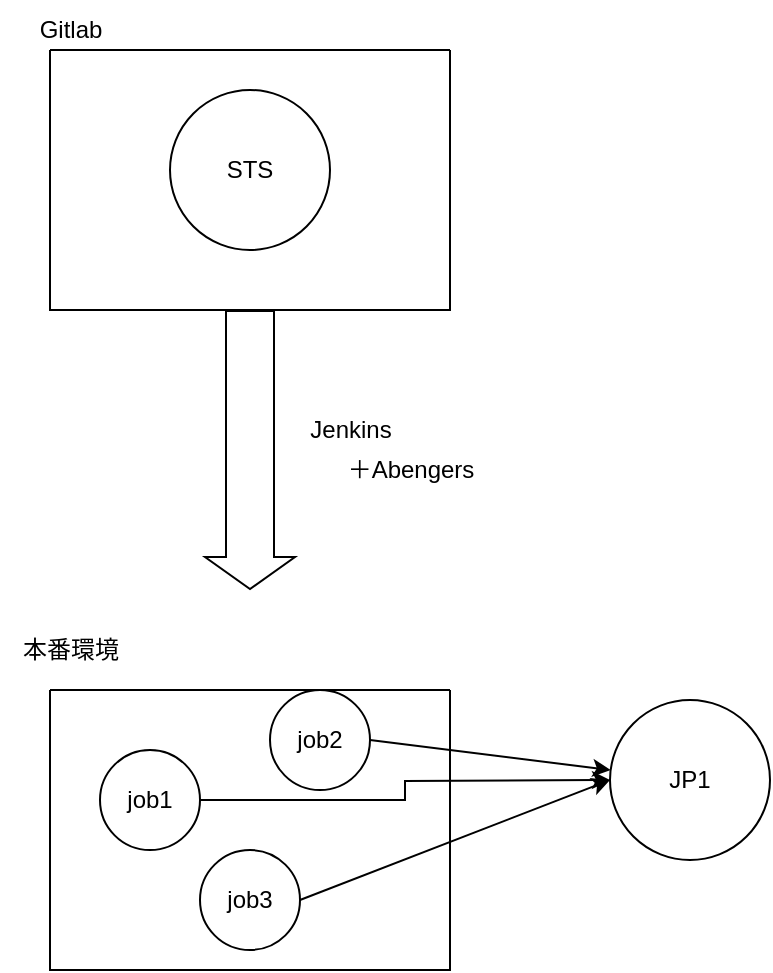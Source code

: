 <mxfile version="20.0.4" type="github">
  <diagram id="prtHgNgQTEPvFCAcTncT" name="Page-1">
    <mxGraphModel dx="926" dy="527" grid="1" gridSize="10" guides="1" tooltips="1" connect="1" arrows="1" fold="1" page="1" pageScale="1" pageWidth="827" pageHeight="1169" math="0" shadow="0">
      <root>
        <mxCell id="0" />
        <mxCell id="1" parent="0" />
        <mxCell id="2JsTnB4-WRqFfuUob0uE-1" value="&lt;font style=&quot;vertical-align: inherit;&quot;&gt;&lt;font style=&quot;vertical-align: inherit;&quot;&gt;STS&lt;/font&gt;&lt;/font&gt;" style="ellipse;whiteSpace=wrap;html=1;aspect=fixed;" vertex="1" parent="1">
          <mxGeometry x="170" y="140" width="80" height="80" as="geometry" />
        </mxCell>
        <mxCell id="2JsTnB4-WRqFfuUob0uE-2" value="" style="swimlane;startSize=0;" vertex="1" parent="1">
          <mxGeometry x="110" y="120" width="200" height="130" as="geometry" />
        </mxCell>
        <mxCell id="2JsTnB4-WRqFfuUob0uE-3" value="&lt;font style=&quot;vertical-align: inherit;&quot;&gt;&lt;font style=&quot;vertical-align: inherit;&quot;&gt;Gitlab&lt;/font&gt;&lt;/font&gt;" style="text;html=1;align=center;verticalAlign=middle;resizable=0;points=[];autosize=1;strokeColor=none;fillColor=none;" vertex="1" parent="1">
          <mxGeometry x="95" y="95" width="50" height="30" as="geometry" />
        </mxCell>
        <mxCell id="2JsTnB4-WRqFfuUob0uE-10" value="" style="shape=flexArrow;endArrow=classic;html=1;rounded=0;width=24;endSize=5;exitX=0.5;exitY=1;exitDx=0;exitDy=0;" edge="1" parent="1" source="2JsTnB4-WRqFfuUob0uE-2">
          <mxGeometry width="50" height="50" relative="1" as="geometry">
            <mxPoint x="200" y="320" as="sourcePoint" />
            <mxPoint x="210" y="390" as="targetPoint" />
            <Array as="points" />
          </mxGeometry>
        </mxCell>
        <mxCell id="2JsTnB4-WRqFfuUob0uE-11" value="&lt;font style=&quot;vertical-align: inherit;&quot;&gt;&lt;font style=&quot;vertical-align: inherit;&quot;&gt;Jenkins&lt;/font&gt;&lt;/font&gt;" style="text;html=1;align=center;verticalAlign=middle;resizable=0;points=[];autosize=1;strokeColor=none;fillColor=none;" vertex="1" parent="1">
          <mxGeometry x="230" y="295" width="60" height="30" as="geometry" />
        </mxCell>
        <mxCell id="2JsTnB4-WRqFfuUob0uE-12" value="&lt;font style=&quot;vertical-align: inherit;&quot;&gt;&lt;font style=&quot;vertical-align: inherit;&quot;&gt;＋Abengers&lt;/font&gt;&lt;/font&gt;" style="text;html=1;align=center;verticalAlign=middle;resizable=0;points=[];autosize=1;strokeColor=none;fillColor=none;" vertex="1" parent="1">
          <mxGeometry x="245" y="315" width="90" height="30" as="geometry" />
        </mxCell>
        <mxCell id="2JsTnB4-WRqFfuUob0uE-14" value="" style="swimlane;startSize=0;" vertex="1" parent="1">
          <mxGeometry x="110" y="440" width="200" height="140" as="geometry" />
        </mxCell>
        <mxCell id="2JsTnB4-WRqFfuUob0uE-16" value="&lt;font style=&quot;vertical-align: inherit;&quot;&gt;&lt;font style=&quot;vertical-align: inherit;&quot;&gt;job1&lt;/font&gt;&lt;/font&gt;" style="ellipse;whiteSpace=wrap;html=1;aspect=fixed;" vertex="1" parent="2JsTnB4-WRqFfuUob0uE-14">
          <mxGeometry x="25" y="30" width="50" height="50" as="geometry" />
        </mxCell>
        <mxCell id="2JsTnB4-WRqFfuUob0uE-17" value="&lt;font style=&quot;vertical-align: inherit;&quot;&gt;&lt;font style=&quot;vertical-align: inherit;&quot;&gt;&lt;font style=&quot;vertical-align: inherit;&quot;&gt;&lt;font style=&quot;vertical-align: inherit;&quot;&gt;job2&lt;/font&gt;&lt;/font&gt;&lt;/font&gt;&lt;/font&gt;" style="ellipse;whiteSpace=wrap;html=1;aspect=fixed;" vertex="1" parent="2JsTnB4-WRqFfuUob0uE-14">
          <mxGeometry x="110" width="50" height="50" as="geometry" />
        </mxCell>
        <mxCell id="2JsTnB4-WRqFfuUob0uE-18" value="&lt;font style=&quot;vertical-align: inherit;&quot;&gt;&lt;font style=&quot;vertical-align: inherit;&quot;&gt;&lt;font style=&quot;vertical-align: inherit;&quot;&gt;&lt;font style=&quot;vertical-align: inherit;&quot;&gt;job3&lt;/font&gt;&lt;/font&gt;&lt;/font&gt;&lt;/font&gt;" style="ellipse;whiteSpace=wrap;html=1;aspect=fixed;" vertex="1" parent="2JsTnB4-WRqFfuUob0uE-14">
          <mxGeometry x="75" y="80" width="50" height="50" as="geometry" />
        </mxCell>
        <mxCell id="2JsTnB4-WRqFfuUob0uE-15" value="本番環境" style="text;html=1;align=center;verticalAlign=middle;resizable=0;points=[];autosize=1;strokeColor=none;fillColor=none;" vertex="1" parent="1">
          <mxGeometry x="85" y="405" width="70" height="30" as="geometry" />
        </mxCell>
        <mxCell id="2JsTnB4-WRqFfuUob0uE-19" value="" style="endArrow=classic;html=1;rounded=0;exitX=1;exitY=0.5;exitDx=0;exitDy=0;" edge="1" parent="1" source="2JsTnB4-WRqFfuUob0uE-17" target="2JsTnB4-WRqFfuUob0uE-20">
          <mxGeometry width="50" height="50" relative="1" as="geometry">
            <mxPoint x="390" y="430" as="sourcePoint" />
            <mxPoint x="430" y="485" as="targetPoint" />
          </mxGeometry>
        </mxCell>
        <mxCell id="2JsTnB4-WRqFfuUob0uE-20" value="&lt;font style=&quot;vertical-align: inherit;&quot;&gt;&lt;font style=&quot;vertical-align: inherit;&quot;&gt;JP1&lt;/font&gt;&lt;/font&gt;" style="ellipse;whiteSpace=wrap;html=1;aspect=fixed;" vertex="1" parent="1">
          <mxGeometry x="390" y="445" width="80" height="80" as="geometry" />
        </mxCell>
        <mxCell id="2JsTnB4-WRqFfuUob0uE-21" value="" style="endArrow=classic;html=1;rounded=0;exitX=1;exitY=0.5;exitDx=0;exitDy=0;entryX=0;entryY=0.5;entryDx=0;entryDy=0;" edge="1" parent="1" source="2JsTnB4-WRqFfuUob0uE-18" target="2JsTnB4-WRqFfuUob0uE-20">
          <mxGeometry width="50" height="50" relative="1" as="geometry">
            <mxPoint x="390" y="420" as="sourcePoint" />
            <mxPoint x="440" y="370" as="targetPoint" />
          </mxGeometry>
        </mxCell>
        <mxCell id="2JsTnB4-WRqFfuUob0uE-22" style="edgeStyle=orthogonalEdgeStyle;rounded=0;orthogonalLoop=1;jettySize=auto;html=1;exitX=1;exitY=0.5;exitDx=0;exitDy=0;" edge="1" parent="1" source="2JsTnB4-WRqFfuUob0uE-16">
          <mxGeometry relative="1" as="geometry">
            <mxPoint x="390" y="485" as="targetPoint" />
          </mxGeometry>
        </mxCell>
      </root>
    </mxGraphModel>
  </diagram>
</mxfile>
